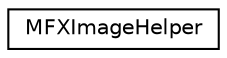 digraph "Graphical Class Hierarchy"
{
  edge [fontname="Helvetica",fontsize="10",labelfontname="Helvetica",labelfontsize="10"];
  node [fontname="Helvetica",fontsize="10",shape=record];
  rankdir="LR";
  Node0 [label="MFXImageHelper",height=0.2,width=0.4,color="black", fillcolor="white", style="filled",URL="$d8/d42/class_m_f_x_image_helper.html"];
}
